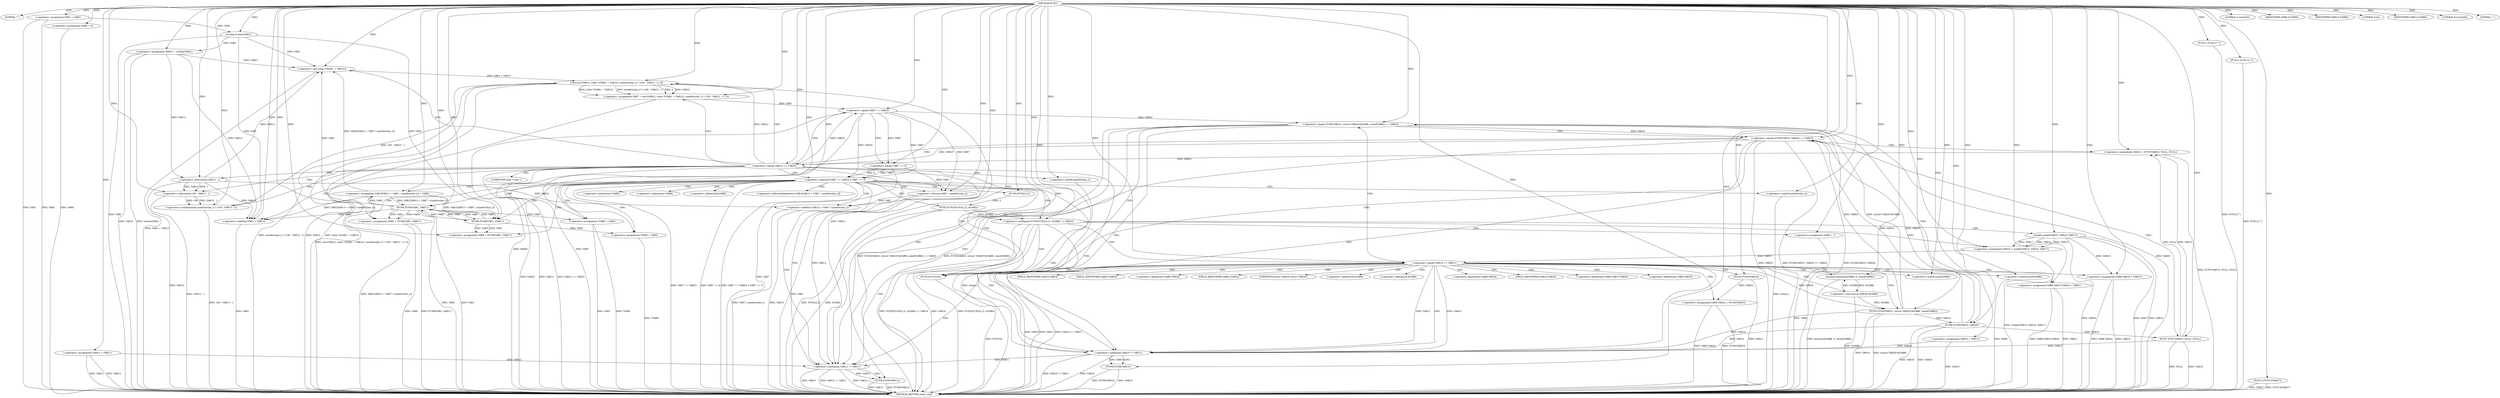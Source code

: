 digraph FUN1 {  
"1000100" [label = "(METHOD,FUN1)" ]
"1000317" [label = "(METHOD_RETURN,static void)" ]
"1000103" [label = "(LITERAL,\"\",)" ]
"1000104" [label = "(<operator>.assignment,VAR1 = VAR2)" ]
"1000108" [label = "(LITERAL,6,switch(6))" ]
"1000114" [label = "(<operator>.assignment,VAR6 = 0)" ]
"1000121" [label = "(<operator>.assignment,VAR10 = VAR11)" ]
"1000125" [label = "(<operator>.assignment,VAR12 = VAR11)" ]
"1000129" [label = "(<operator>.assignment,VAR13 = wcslen(VAR1))" ]
"1000131" [label = "(wcslen,wcslen(VAR1))" ]
"1000136" [label = "(<operator>.notEquals,FUN2(FUN3(2,2), &VAR5) != VAR14)" ]
"1000137" [label = "(FUN2,FUN2(FUN3(2,2), &VAR5))" ]
"1000138" [label = "(FUN3,FUN3(2,2))" ]
"1000146" [label = "(<operator>.assignment,VAR6 = 1)" ]
"1000149" [label = "(<operator>.assignment,VAR10 = socket(VAR15, VAR16, VAR17))" ]
"1000151" [label = "(socket,socket(VAR15, VAR16, VAR17))" ]
"1000156" [label = "(<operator>.equals,VAR10 == VAR11)" ]
"1000161" [label = "(memset,memset(&VAR8, 0, sizeof(VAR8)))" ]
"1000165" [label = "(<operator>.sizeOf,sizeof(VAR8))" ]
"1000167" [label = "(<operator>.assignment,VAR8.VAR18 = VAR15)" ]
"1000172" [label = "(<operator>.assignment,VAR8.VAR19.VAR20 = VAR21)" ]
"1000179" [label = "(<operator>.assignment,VAR8.VAR22 = FUN4(VAR23))" ]
"1000183" [label = "(FUN4,FUN4(VAR23))" ]
"1000186" [label = "(<operator>.equals,FUN5(VAR10, (struct VAR24*)&VAR8, sizeof(VAR8)) == VAR25)" ]
"1000187" [label = "(FUN5,FUN5(VAR10, (struct VAR24*)&VAR8, sizeof(VAR8)))" ]
"1000189" [label = "(<operator>.cast,(struct VAR24*)&VAR8)" ]
"1000193" [label = "(<operator>.sizeOf,sizeof(VAR8))" ]
"1000199" [label = "(<operator>.equals,FUN6(VAR10, VAR26) == VAR25)" ]
"1000200" [label = "(FUN6,FUN6(VAR10, VAR26))" ]
"1000206" [label = "(<operator>.assignment,VAR12 = FUN7(VAR10, NULL, NULL))" ]
"1000208" [label = "(FUN7,FUN7(VAR10, NULL, NULL))" ]
"1000213" [label = "(<operator>.equals,VAR12 == VAR25)" ]
"1000218" [label = "(<operator>.assignment,VAR7 = recv(VAR12, (char *)(VAR1 + VAR13), sizeof(wchar_t) * (100 - VAR13 - 1), 0))" ]
"1000220" [label = "(recv,recv(VAR12, (char *)(VAR1 + VAR13), sizeof(wchar_t) * (100 - VAR13 - 1), 0))" ]
"1000222" [label = "(<operator>.cast,(char *)(VAR1 + VAR13))" ]
"1000224" [label = "(<operator>.addition,VAR1 + VAR13)" ]
"1000227" [label = "(<operator>.multiplication,sizeof(wchar_t) * (100 - VAR13 - 1))" ]
"1000228" [label = "(<operator>.sizeOf,sizeof(wchar_t))" ]
"1000230" [label = "(<operator>.subtraction,100 - VAR13 - 1)" ]
"1000232" [label = "(<operator>.subtraction,VAR13 - 1)" ]
"1000237" [label = "(<operator>.logicalOr,VAR7 == VAR25 || VAR7 == 0)" ]
"1000238" [label = "(<operator>.equals,VAR7 == VAR25)" ]
"1000241" [label = "(<operator>.equals,VAR7 == 0)" ]
"1000246" [label = "(<operator>.assignment,VAR1[VAR13 + VAR7 / sizeof(wchar_t)] = VAR3)" ]
"1000249" [label = "(<operator>.addition,VAR13 + VAR7 / sizeof(wchar_t))" ]
"1000251" [label = "(<operator>.division,VAR7 / sizeof(wchar_t))" ]
"1000253" [label = "(<operator>.sizeOf,sizeof(wchar_t))" ]
"1000256" [label = "(<operator>.assignment,VAR9 = FUN8(VAR1, VAR3''))" ]
"1000258" [label = "(FUN8,FUN8(VAR1, VAR3''))" ]
"1000262" [label = "(IDENTIFIER,VAR9,if (VAR9))" ]
"1000264" [label = "(<operator>.assignment,*VAR9 = VAR3)" ]
"1000268" [label = "(<operator>.assignment,VAR9 = FUN8(VAR1, VAR3''))" ]
"1000270" [label = "(FUN8,FUN8(VAR1, VAR3''))" ]
"1000274" [label = "(IDENTIFIER,VAR9,if (VAR9))" ]
"1000276" [label = "(<operator>.assignment,*VAR9 = VAR3)" ]
"1000280" [label = "(LITERAL,0,do)" ]
"1000282" [label = "(<operator>.notEquals,VAR10 != VAR11)" ]
"1000286" [label = "(FUN9,FUN9(VAR10))" ]
"1000289" [label = "(<operator>.notEquals,VAR12 != VAR11)" ]
"1000293" [label = "(FUN9,FUN9(VAR12))" ]
"1000296" [label = "(IDENTIFIER,VAR6,if (VAR6))" ]
"1000298" [label = "(FUN10,FUN10())" ]
"1000301" [label = "(FUN11,FUN11(\"\"))" ]
"1000305" [label = "(LITERAL,8,switch(8))" ]
"1000308" [label = "(FUN11,FUN11(\"\"))" ]
"1000313" [label = "(LITERAL,\"\",)" ]
"1000314" [label = "(FUN13,FUN13(VAR27))" ]
"1000141" [label = "(<operator>.addressOf,&VAR5)" ]
"1000162" [label = "(<operator>.addressOf,&VAR8)" ]
"1000168" [label = "(<operator>.fieldAccess,VAR8.VAR18)" ]
"1000170" [label = "(FIELD_IDENTIFIER,VAR18,VAR18)" ]
"1000173" [label = "(<operator>.fieldAccess,VAR8.VAR19.VAR20)" ]
"1000174" [label = "(<operator>.fieldAccess,VAR8.VAR19)" ]
"1000176" [label = "(FIELD_IDENTIFIER,VAR19,VAR19)" ]
"1000177" [label = "(FIELD_IDENTIFIER,VAR20,VAR20)" ]
"1000180" [label = "(<operator>.fieldAccess,VAR8.VAR22)" ]
"1000182" [label = "(FIELD_IDENTIFIER,VAR22,VAR22)" ]
"1000190" [label = "(UNKNOWN,struct VAR24*,struct VAR24*)" ]
"1000191" [label = "(<operator>.addressOf,&VAR8)" ]
"1000223" [label = "(UNKNOWN,char *,char *)" ]
"1000247" [label = "(<operator>.indirectIndexAccess,VAR1[VAR13 + VAR7 / sizeof(wchar_t)])" ]
"1000265" [label = "(<operator>.indirection,*VAR9)" ]
"1000277" [label = "(<operator>.indirection,*VAR9)" ]
  "1000104" -> "1000317"  [ label = "DDG: VAR1"] 
  "1000301" -> "1000317"  [ label = "DDG: FUN11(\"\")"] 
  "1000151" -> "1000317"  [ label = "DDG: VAR17"] 
  "1000187" -> "1000317"  [ label = "DDG: VAR10"] 
  "1000172" -> "1000317"  [ label = "DDG: VAR21"] 
  "1000167" -> "1000317"  [ label = "DDG: VAR8.VAR18"] 
  "1000129" -> "1000317"  [ label = "DDG: VAR13"] 
  "1000286" -> "1000317"  [ label = "DDG: FUN9(VAR10)"] 
  "1000186" -> "1000317"  [ label = "DDG: FUN5(VAR10, (struct VAR24*)&VAR8, sizeof(VAR8)) == VAR25"] 
  "1000298" -> "1000317"  [ label = "DDG: FUN10()"] 
  "1000125" -> "1000317"  [ label = "DDG: VAR12"] 
  "1000289" -> "1000317"  [ label = "DDG: VAR11"] 
  "1000186" -> "1000317"  [ label = "DDG: FUN5(VAR10, (struct VAR24*)&VAR8, sizeof(VAR8))"] 
  "1000224" -> "1000317"  [ label = "DDG: VAR1"] 
  "1000220" -> "1000317"  [ label = "DDG: VAR12"] 
  "1000249" -> "1000317"  [ label = "DDG: VAR7 / sizeof(wchar_t)"] 
  "1000193" -> "1000317"  [ label = "DDG: VAR8"] 
  "1000200" -> "1000317"  [ label = "DDG: VAR10"] 
  "1000220" -> "1000317"  [ label = "DDG: sizeof(wchar_t) * (100 - VAR13 - 1)"] 
  "1000237" -> "1000317"  [ label = "DDG: VAR7 == VAR25 || VAR7 == 0"] 
  "1000208" -> "1000317"  [ label = "DDG: VAR10"] 
  "1000314" -> "1000317"  [ label = "DDG: VAR27"] 
  "1000282" -> "1000317"  [ label = "DDG: VAR10 != VAR11"] 
  "1000208" -> "1000317"  [ label = "DDG: NULL"] 
  "1000293" -> "1000317"  [ label = "DDG: VAR12"] 
  "1000149" -> "1000317"  [ label = "DDG: socket(VAR15, VAR16, VAR17)"] 
  "1000238" -> "1000317"  [ label = "DDG: VAR7"] 
  "1000232" -> "1000317"  [ label = "DDG: VAR13"] 
  "1000289" -> "1000317"  [ label = "DDG: VAR12"] 
  "1000293" -> "1000317"  [ label = "DDG: FUN9(VAR12)"] 
  "1000199" -> "1000317"  [ label = "DDG: FUN6(VAR10, VAR26)"] 
  "1000156" -> "1000317"  [ label = "DDG: VAR10"] 
  "1000286" -> "1000317"  [ label = "DDG: VAR10"] 
  "1000238" -> "1000317"  [ label = "DDG: VAR25"] 
  "1000213" -> "1000317"  [ label = "DDG: VAR12"] 
  "1000253" -> "1000317"  [ label = "DDG: wchar_t"] 
  "1000187" -> "1000317"  [ label = "DDG: (struct VAR24*)&VAR8"] 
  "1000237" -> "1000317"  [ label = "DDG: VAR7 == VAR25"] 
  "1000131" -> "1000317"  [ label = "DDG: VAR1"] 
  "1000137" -> "1000317"  [ label = "DDG: &VAR5"] 
  "1000268" -> "1000317"  [ label = "DDG: VAR9"] 
  "1000186" -> "1000317"  [ label = "DDG: VAR25"] 
  "1000183" -> "1000317"  [ label = "DDG: VAR23"] 
  "1000151" -> "1000317"  [ label = "DDG: VAR15"] 
  "1000264" -> "1000317"  [ label = "DDG: *VAR9"] 
  "1000228" -> "1000317"  [ label = "DDG: wchar_t"] 
  "1000251" -> "1000317"  [ label = "DDG: VAR7"] 
  "1000156" -> "1000317"  [ label = "DDG: VAR11"] 
  "1000289" -> "1000317"  [ label = "DDG: VAR12 != VAR11"] 
  "1000189" -> "1000317"  [ label = "DDG: &VAR8"] 
  "1000114" -> "1000317"  [ label = "DDG: VAR6"] 
  "1000179" -> "1000317"  [ label = "DDG: VAR8.VAR22"] 
  "1000199" -> "1000317"  [ label = "DDG: VAR25"] 
  "1000220" -> "1000317"  [ label = "DDG: (char *)(VAR1 + VAR13)"] 
  "1000206" -> "1000317"  [ label = "DDG: FUN7(VAR10, NULL, NULL)"] 
  "1000125" -> "1000317"  [ label = "DDG: VAR11"] 
  "1000151" -> "1000317"  [ label = "DDG: VAR16"] 
  "1000199" -> "1000317"  [ label = "DDG: FUN6(VAR10, VAR26) == VAR25"] 
  "1000230" -> "1000317"  [ label = "DDG: VAR13 - 1"] 
  "1000213" -> "1000317"  [ label = "DDG: VAR12 == VAR25"] 
  "1000172" -> "1000317"  [ label = "DDG: VAR8.VAR19.VAR20"] 
  "1000136" -> "1000317"  [ label = "DDG: FUN2(FUN3(2,2), &VAR5) != VAR14"] 
  "1000276" -> "1000317"  [ label = "DDG: *VAR9"] 
  "1000121" -> "1000317"  [ label = "DDG: VAR10"] 
  "1000241" -> "1000317"  [ label = "DDG: VAR7"] 
  "1000218" -> "1000317"  [ label = "DDG: recv(VAR12, (char *)(VAR1 + VAR13), sizeof(wchar_t) * (100 - VAR13 - 1), 0)"] 
  "1000167" -> "1000317"  [ label = "DDG: VAR15"] 
  "1000136" -> "1000317"  [ label = "DDG: VAR14"] 
  "1000227" -> "1000317"  [ label = "DDG: 100 - VAR13 - 1"] 
  "1000213" -> "1000317"  [ label = "DDG: VAR25"] 
  "1000268" -> "1000317"  [ label = "DDG: FUN8(VAR1, VAR3'')"] 
  "1000156" -> "1000317"  [ label = "DDG: VAR10 == VAR11"] 
  "1000249" -> "1000317"  [ label = "DDG: VAR13"] 
  "1000270" -> "1000317"  [ label = "DDG: VAR3"] 
  "1000137" -> "1000317"  [ label = "DDG: FUN3(2,2)"] 
  "1000308" -> "1000317"  [ label = "DDG: FUN11(\"\")"] 
  "1000282" -> "1000317"  [ label = "DDG: VAR10"] 
  "1000314" -> "1000317"  [ label = "DDG: FUN13(VAR27)"] 
  "1000237" -> "1000317"  [ label = "DDG: VAR7 == 0"] 
  "1000146" -> "1000317"  [ label = "DDG: VAR6"] 
  "1000161" -> "1000317"  [ label = "DDG: memset(&VAR8, 0, sizeof(VAR8))"] 
  "1000270" -> "1000317"  [ label = "DDG: VAR1"] 
  "1000276" -> "1000317"  [ label = "DDG: VAR3"] 
  "1000179" -> "1000317"  [ label = "DDG: FUN4(VAR23)"] 
  "1000136" -> "1000317"  [ label = "DDG: FUN2(FUN3(2,2), &VAR5)"] 
  "1000104" -> "1000317"  [ label = "DDG: VAR2"] 
  "1000246" -> "1000317"  [ label = "DDG: VAR1[VAR13 + VAR7 / sizeof(wchar_t)]"] 
  "1000222" -> "1000317"  [ label = "DDG: VAR1 + VAR13"] 
  "1000129" -> "1000317"  [ label = "DDG: wcslen(VAR1)"] 
  "1000200" -> "1000317"  [ label = "DDG: VAR26"] 
  "1000100" -> "1000103"  [ label = "DDG: "] 
  "1000100" -> "1000104"  [ label = "DDG: "] 
  "1000100" -> "1000108"  [ label = "DDG: "] 
  "1000100" -> "1000114"  [ label = "DDG: "] 
  "1000100" -> "1000121"  [ label = "DDG: "] 
  "1000100" -> "1000125"  [ label = "DDG: "] 
  "1000131" -> "1000129"  [ label = "DDG: VAR1"] 
  "1000100" -> "1000129"  [ label = "DDG: "] 
  "1000104" -> "1000131"  [ label = "DDG: VAR1"] 
  "1000100" -> "1000131"  [ label = "DDG: "] 
  "1000137" -> "1000136"  [ label = "DDG: FUN3(2,2)"] 
  "1000137" -> "1000136"  [ label = "DDG: &VAR5"] 
  "1000138" -> "1000137"  [ label = "DDG: 2"] 
  "1000100" -> "1000138"  [ label = "DDG: "] 
  "1000100" -> "1000136"  [ label = "DDG: "] 
  "1000100" -> "1000146"  [ label = "DDG: "] 
  "1000151" -> "1000149"  [ label = "DDG: VAR15"] 
  "1000151" -> "1000149"  [ label = "DDG: VAR16"] 
  "1000151" -> "1000149"  [ label = "DDG: VAR17"] 
  "1000100" -> "1000149"  [ label = "DDG: "] 
  "1000100" -> "1000151"  [ label = "DDG: "] 
  "1000149" -> "1000156"  [ label = "DDG: VAR10"] 
  "1000100" -> "1000156"  [ label = "DDG: "] 
  "1000189" -> "1000161"  [ label = "DDG: &VAR8"] 
  "1000100" -> "1000161"  [ label = "DDG: "] 
  "1000100" -> "1000165"  [ label = "DDG: "] 
  "1000151" -> "1000167"  [ label = "DDG: VAR15"] 
  "1000100" -> "1000167"  [ label = "DDG: "] 
  "1000100" -> "1000172"  [ label = "DDG: "] 
  "1000183" -> "1000179"  [ label = "DDG: VAR23"] 
  "1000100" -> "1000183"  [ label = "DDG: "] 
  "1000187" -> "1000186"  [ label = "DDG: VAR10"] 
  "1000187" -> "1000186"  [ label = "DDG: (struct VAR24*)&VAR8"] 
  "1000156" -> "1000187"  [ label = "DDG: VAR10"] 
  "1000100" -> "1000187"  [ label = "DDG: "] 
  "1000189" -> "1000187"  [ label = "DDG: &VAR8"] 
  "1000161" -> "1000189"  [ label = "DDG: &VAR8"] 
  "1000100" -> "1000193"  [ label = "DDG: "] 
  "1000238" -> "1000186"  [ label = "DDG: VAR25"] 
  "1000100" -> "1000186"  [ label = "DDG: "] 
  "1000200" -> "1000199"  [ label = "DDG: VAR10"] 
  "1000200" -> "1000199"  [ label = "DDG: VAR26"] 
  "1000187" -> "1000200"  [ label = "DDG: VAR10"] 
  "1000100" -> "1000200"  [ label = "DDG: "] 
  "1000186" -> "1000199"  [ label = "DDG: VAR25"] 
  "1000100" -> "1000199"  [ label = "DDG: "] 
  "1000208" -> "1000206"  [ label = "DDG: VAR10"] 
  "1000208" -> "1000206"  [ label = "DDG: NULL"] 
  "1000100" -> "1000206"  [ label = "DDG: "] 
  "1000200" -> "1000208"  [ label = "DDG: VAR10"] 
  "1000100" -> "1000208"  [ label = "DDG: "] 
  "1000206" -> "1000213"  [ label = "DDG: VAR12"] 
  "1000100" -> "1000213"  [ label = "DDG: "] 
  "1000199" -> "1000213"  [ label = "DDG: VAR25"] 
  "1000220" -> "1000218"  [ label = "DDG: VAR12"] 
  "1000220" -> "1000218"  [ label = "DDG: (char *)(VAR1 + VAR13)"] 
  "1000220" -> "1000218"  [ label = "DDG: sizeof(wchar_t) * (100 - VAR13 - 1)"] 
  "1000220" -> "1000218"  [ label = "DDG: 0"] 
  "1000100" -> "1000218"  [ label = "DDG: "] 
  "1000213" -> "1000220"  [ label = "DDG: VAR12"] 
  "1000100" -> "1000220"  [ label = "DDG: "] 
  "1000222" -> "1000220"  [ label = "DDG: VAR1 + VAR13"] 
  "1000131" -> "1000222"  [ label = "DDG: VAR1"] 
  "1000270" -> "1000222"  [ label = "DDG: VAR1"] 
  "1000246" -> "1000222"  [ label = "DDG: VAR1[VAR13 + VAR7 / sizeof(wchar_t)]"] 
  "1000100" -> "1000222"  [ label = "DDG: "] 
  "1000129" -> "1000222"  [ label = "DDG: VAR13"] 
  "1000232" -> "1000222"  [ label = "DDG: VAR13"] 
  "1000131" -> "1000224"  [ label = "DDG: VAR1"] 
  "1000270" -> "1000224"  [ label = "DDG: VAR1"] 
  "1000246" -> "1000224"  [ label = "DDG: VAR1[VAR13 + VAR7 / sizeof(wchar_t)]"] 
  "1000100" -> "1000224"  [ label = "DDG: "] 
  "1000129" -> "1000224"  [ label = "DDG: VAR13"] 
  "1000232" -> "1000224"  [ label = "DDG: VAR13"] 
  "1000227" -> "1000220"  [ label = "DDG: 100 - VAR13 - 1"] 
  "1000100" -> "1000227"  [ label = "DDG: "] 
  "1000100" -> "1000228"  [ label = "DDG: "] 
  "1000230" -> "1000227"  [ label = "DDG: 100"] 
  "1000230" -> "1000227"  [ label = "DDG: VAR13 - 1"] 
  "1000100" -> "1000230"  [ label = "DDG: "] 
  "1000232" -> "1000230"  [ label = "DDG: VAR13"] 
  "1000232" -> "1000230"  [ label = "DDG: 1"] 
  "1000100" -> "1000232"  [ label = "DDG: "] 
  "1000129" -> "1000232"  [ label = "DDG: VAR13"] 
  "1000238" -> "1000237"  [ label = "DDG: VAR7"] 
  "1000238" -> "1000237"  [ label = "DDG: VAR25"] 
  "1000218" -> "1000238"  [ label = "DDG: VAR7"] 
  "1000100" -> "1000238"  [ label = "DDG: "] 
  "1000213" -> "1000238"  [ label = "DDG: VAR25"] 
  "1000241" -> "1000237"  [ label = "DDG: VAR7"] 
  "1000241" -> "1000237"  [ label = "DDG: 0"] 
  "1000238" -> "1000241"  [ label = "DDG: VAR7"] 
  "1000100" -> "1000241"  [ label = "DDG: "] 
  "1000270" -> "1000246"  [ label = "DDG: VAR3"] 
  "1000100" -> "1000246"  [ label = "DDG: "] 
  "1000232" -> "1000249"  [ label = "DDG: VAR13"] 
  "1000100" -> "1000249"  [ label = "DDG: "] 
  "1000251" -> "1000249"  [ label = "DDG: VAR7"] 
  "1000238" -> "1000251"  [ label = "DDG: VAR7"] 
  "1000241" -> "1000251"  [ label = "DDG: VAR7"] 
  "1000100" -> "1000251"  [ label = "DDG: "] 
  "1000100" -> "1000253"  [ label = "DDG: "] 
  "1000258" -> "1000256"  [ label = "DDG: VAR1"] 
  "1000258" -> "1000256"  [ label = "DDG: VAR3"] 
  "1000100" -> "1000256"  [ label = "DDG: "] 
  "1000246" -> "1000258"  [ label = "DDG: VAR1[VAR13 + VAR7 / sizeof(wchar_t)]"] 
  "1000100" -> "1000258"  [ label = "DDG: "] 
  "1000131" -> "1000258"  [ label = "DDG: VAR1"] 
  "1000270" -> "1000258"  [ label = "DDG: VAR1"] 
  "1000270" -> "1000258"  [ label = "DDG: VAR3"] 
  "1000100" -> "1000262"  [ label = "DDG: "] 
  "1000258" -> "1000264"  [ label = "DDG: VAR3"] 
  "1000100" -> "1000264"  [ label = "DDG: "] 
  "1000270" -> "1000268"  [ label = "DDG: VAR1"] 
  "1000270" -> "1000268"  [ label = "DDG: VAR3"] 
  "1000100" -> "1000268"  [ label = "DDG: "] 
  "1000258" -> "1000270"  [ label = "DDG: VAR1"] 
  "1000246" -> "1000270"  [ label = "DDG: VAR1[VAR13 + VAR7 / sizeof(wchar_t)]"] 
  "1000100" -> "1000270"  [ label = "DDG: "] 
  "1000258" -> "1000270"  [ label = "DDG: VAR3"] 
  "1000100" -> "1000274"  [ label = "DDG: "] 
  "1000270" -> "1000276"  [ label = "DDG: VAR3"] 
  "1000100" -> "1000276"  [ label = "DDG: "] 
  "1000100" -> "1000280"  [ label = "DDG: "] 
  "1000187" -> "1000282"  [ label = "DDG: VAR10"] 
  "1000200" -> "1000282"  [ label = "DDG: VAR10"] 
  "1000208" -> "1000282"  [ label = "DDG: VAR10"] 
  "1000156" -> "1000282"  [ label = "DDG: VAR10"] 
  "1000121" -> "1000282"  [ label = "DDG: VAR10"] 
  "1000100" -> "1000282"  [ label = "DDG: "] 
  "1000156" -> "1000282"  [ label = "DDG: VAR11"] 
  "1000282" -> "1000286"  [ label = "DDG: VAR10"] 
  "1000100" -> "1000286"  [ label = "DDG: "] 
  "1000125" -> "1000289"  [ label = "DDG: VAR12"] 
  "1000220" -> "1000289"  [ label = "DDG: VAR12"] 
  "1000213" -> "1000289"  [ label = "DDG: VAR12"] 
  "1000100" -> "1000289"  [ label = "DDG: "] 
  "1000282" -> "1000289"  [ label = "DDG: VAR11"] 
  "1000289" -> "1000293"  [ label = "DDG: VAR12"] 
  "1000100" -> "1000293"  [ label = "DDG: "] 
  "1000100" -> "1000296"  [ label = "DDG: "] 
  "1000100" -> "1000298"  [ label = "DDG: "] 
  "1000100" -> "1000301"  [ label = "DDG: "] 
  "1000100" -> "1000305"  [ label = "DDG: "] 
  "1000100" -> "1000308"  [ label = "DDG: "] 
  "1000100" -> "1000313"  [ label = "DDG: "] 
  "1000100" -> "1000314"  [ label = "DDG: "] 
  "1000136" -> "1000156"  [ label = "CDG: "] 
  "1000136" -> "1000149"  [ label = "CDG: "] 
  "1000136" -> "1000151"  [ label = "CDG: "] 
  "1000136" -> "1000146"  [ label = "CDG: "] 
  "1000136" -> "1000282"  [ label = "CDG: "] 
  "1000136" -> "1000289"  [ label = "CDG: "] 
  "1000136" -> "1000298"  [ label = "CDG: "] 
  "1000156" -> "1000174"  [ label = "CDG: "] 
  "1000156" -> "1000191"  [ label = "CDG: "] 
  "1000156" -> "1000161"  [ label = "CDG: "] 
  "1000156" -> "1000182"  [ label = "CDG: "] 
  "1000156" -> "1000180"  [ label = "CDG: "] 
  "1000156" -> "1000183"  [ label = "CDG: "] 
  "1000156" -> "1000165"  [ label = "CDG: "] 
  "1000156" -> "1000190"  [ label = "CDG: "] 
  "1000156" -> "1000167"  [ label = "CDG: "] 
  "1000156" -> "1000179"  [ label = "CDG: "] 
  "1000156" -> "1000176"  [ label = "CDG: "] 
  "1000156" -> "1000187"  [ label = "CDG: "] 
  "1000156" -> "1000186"  [ label = "CDG: "] 
  "1000156" -> "1000172"  [ label = "CDG: "] 
  "1000156" -> "1000189"  [ label = "CDG: "] 
  "1000156" -> "1000168"  [ label = "CDG: "] 
  "1000156" -> "1000173"  [ label = "CDG: "] 
  "1000156" -> "1000170"  [ label = "CDG: "] 
  "1000156" -> "1000193"  [ label = "CDG: "] 
  "1000156" -> "1000177"  [ label = "CDG: "] 
  "1000156" -> "1000162"  [ label = "CDG: "] 
  "1000156" -> "1000282"  [ label = "CDG: "] 
  "1000156" -> "1000289"  [ label = "CDG: "] 
  "1000156" -> "1000298"  [ label = "CDG: "] 
  "1000186" -> "1000200"  [ label = "CDG: "] 
  "1000186" -> "1000199"  [ label = "CDG: "] 
  "1000186" -> "1000282"  [ label = "CDG: "] 
  "1000186" -> "1000289"  [ label = "CDG: "] 
  "1000186" -> "1000298"  [ label = "CDG: "] 
  "1000199" -> "1000208"  [ label = "CDG: "] 
  "1000199" -> "1000206"  [ label = "CDG: "] 
  "1000199" -> "1000213"  [ label = "CDG: "] 
  "1000199" -> "1000282"  [ label = "CDG: "] 
  "1000199" -> "1000289"  [ label = "CDG: "] 
  "1000199" -> "1000298"  [ label = "CDG: "] 
  "1000213" -> "1000238"  [ label = "CDG: "] 
  "1000213" -> "1000227"  [ label = "CDG: "] 
  "1000213" -> "1000222"  [ label = "CDG: "] 
  "1000213" -> "1000220"  [ label = "CDG: "] 
  "1000213" -> "1000224"  [ label = "CDG: "] 
  "1000213" -> "1000232"  [ label = "CDG: "] 
  "1000213" -> "1000230"  [ label = "CDG: "] 
  "1000213" -> "1000237"  [ label = "CDG: "] 
  "1000213" -> "1000218"  [ label = "CDG: "] 
  "1000213" -> "1000223"  [ label = "CDG: "] 
  "1000213" -> "1000228"  [ label = "CDG: "] 
  "1000213" -> "1000282"  [ label = "CDG: "] 
  "1000213" -> "1000289"  [ label = "CDG: "] 
  "1000213" -> "1000298"  [ label = "CDG: "] 
  "1000237" -> "1000258"  [ label = "CDG: "] 
  "1000237" -> "1000268"  [ label = "CDG: "] 
  "1000237" -> "1000251"  [ label = "CDG: "] 
  "1000237" -> "1000270"  [ label = "CDG: "] 
  "1000237" -> "1000247"  [ label = "CDG: "] 
  "1000237" -> "1000246"  [ label = "CDG: "] 
  "1000237" -> "1000253"  [ label = "CDG: "] 
  "1000237" -> "1000249"  [ label = "CDG: "] 
  "1000237" -> "1000256"  [ label = "CDG: "] 
  "1000237" -> "1000276"  [ label = "CDG: "] 
  "1000237" -> "1000277"  [ label = "CDG: "] 
  "1000237" -> "1000282"  [ label = "CDG: "] 
  "1000237" -> "1000289"  [ label = "CDG: "] 
  "1000237" -> "1000298"  [ label = "CDG: "] 
  "1000237" -> "1000265"  [ label = "CDG: "] 
  "1000237" -> "1000264"  [ label = "CDG: "] 
  "1000237" -> "1000141"  [ label = "CDG: "] 
  "1000237" -> "1000138"  [ label = "CDG: "] 
  "1000237" -> "1000136"  [ label = "CDG: "] 
  "1000237" -> "1000137"  [ label = "CDG: "] 
  "1000238" -> "1000241"  [ label = "CDG: "] 
  "1000282" -> "1000286"  [ label = "CDG: "] 
  "1000289" -> "1000293"  [ label = "CDG: "] 
}
